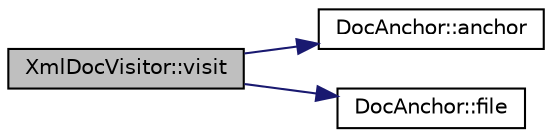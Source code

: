 digraph "XmlDocVisitor::visit"
{
 // LATEX_PDF_SIZE
  edge [fontname="Helvetica",fontsize="10",labelfontname="Helvetica",labelfontsize="10"];
  node [fontname="Helvetica",fontsize="10",shape=record];
  rankdir="LR";
  Node1 [label="XmlDocVisitor::visit",height=0.2,width=0.4,color="black", fillcolor="grey75", style="filled", fontcolor="black",tooltip=" "];
  Node1 -> Node2 [color="midnightblue",fontsize="10",style="solid"];
  Node2 [label="DocAnchor::anchor",height=0.2,width=0.4,color="black", fillcolor="white", style="filled",URL="$classDocAnchor.html#aa2b10316da4800824d00ed52d8eee959",tooltip=" "];
  Node1 -> Node3 [color="midnightblue",fontsize="10",style="solid"];
  Node3 [label="DocAnchor::file",height=0.2,width=0.4,color="black", fillcolor="white", style="filled",URL="$classDocAnchor.html#ae8a62d8e80af9d1cf04561fcbe07c343",tooltip=" "];
}
